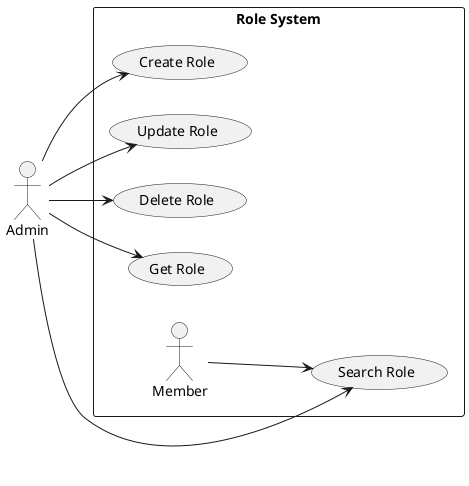 @startuml RoleSubSystem

left to right direction

skinparam Monochrome true
skinparam Shadowing false
skinparam packageStyle rectangle

actor Admin

rectangle "Role System" {
    Admin --> (Create Role)
    Admin --> (Update Role)
    Admin --> (Delete Role)
    Admin --> (Get Role)
    Admin --> (Search Role)

    Member --> (Search Role)
}

@enduml